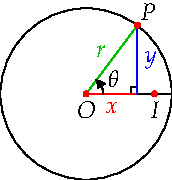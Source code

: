 settings.tex="pdflatex";

texpreamble("\usepackage{amsmath}
\usepackage{amsthm,amssymb}
\usepackage{mathpazo}
\usepackage[svgnames]{xcolor}
");
import graph;

size(90);

pair P=(3,4);

real r=length(P);

draw(box((P.x-0.4,0),(P.x,0.4)));

draw(scale(r)*unitcircle);

draw((3,0)--(5,0));
draw("$x$",(0,0)--(P.x,0),red);
draw("$y$",(P.x,0)--P,blue);
draw("$r$",P--(0,0),heavygreen);

draw("$\theta$",arc((0,0),1,0,degrees(P)),ArcArrow);

dot(Label("$P$",black),P,dir(P),red);
dot(Label("$O$",black),(0,0),S,red);

dot(Label("$I$",black),(4,0),S,red);